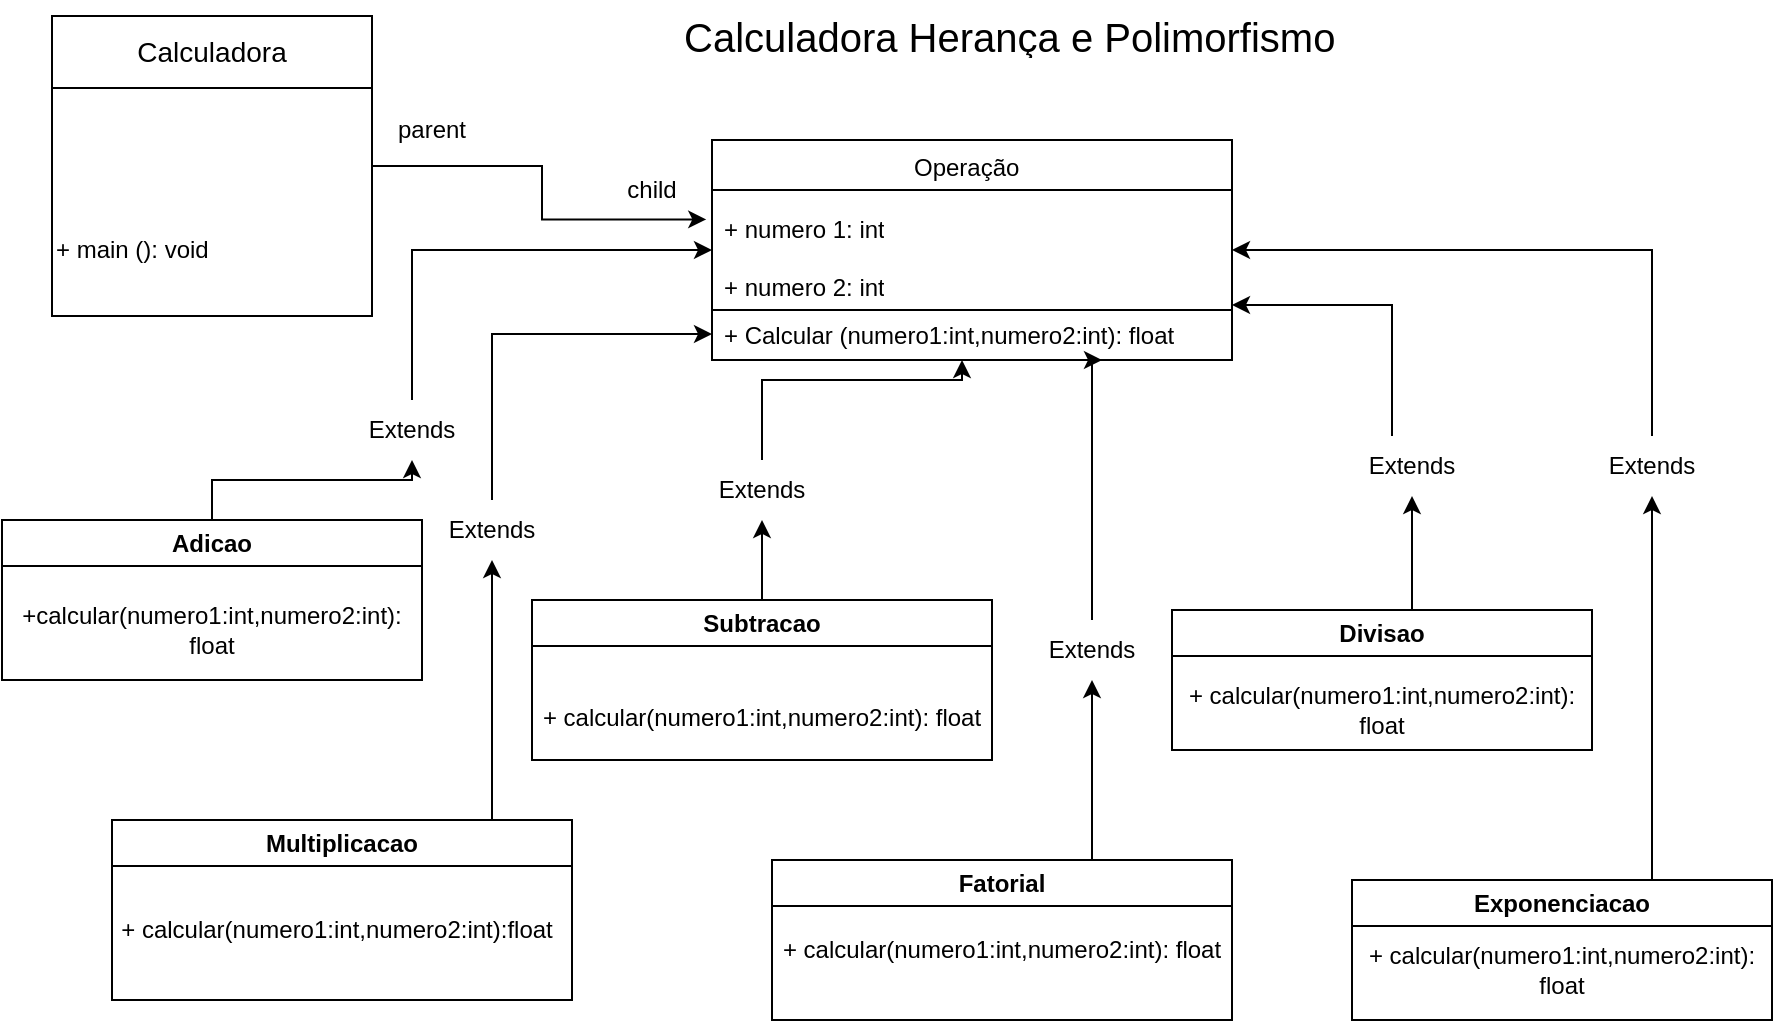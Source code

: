 <mxfile version="21.1.5" type="google">
  <diagram name="Página-1" id="JitoqBSqcaN8j0vDBjs7">
    <mxGraphModel dx="1096" dy="276" grid="1" gridSize="10" guides="1" tooltips="1" connect="1" arrows="1" fold="1" page="1" pageScale="1" pageWidth="1169" pageHeight="827" math="0" shadow="0">
      <root>
        <mxCell id="0" />
        <mxCell id="1" parent="0" />
        <mxCell id="wFfAjpzP0tCW5-WHGNMk-9" value="Adicao" style="swimlane;whiteSpace=wrap;html=1;" vertex="1" parent="1">
          <mxGeometry x="135" y="360" width="210" height="80" as="geometry" />
        </mxCell>
        <mxCell id="wFfAjpzP0tCW5-WHGNMk-11" value="+calcular(numero1:int,numero2:int): float" style="text;html=1;strokeColor=none;fillColor=none;align=center;verticalAlign=middle;whiteSpace=wrap;rounded=0;" vertex="1" parent="wFfAjpzP0tCW5-WHGNMk-9">
          <mxGeometry y="40" width="210" height="30" as="geometry" />
        </mxCell>
        <mxCell id="uBGwrHAVaLRpdLeFyeM2-25" value="Calculadora Herança e Polimorfismo" style="text;strokeColor=none;fillColor=none;align=left;verticalAlign=top;spacingLeft=4;spacingRight=4;overflow=hidden;rotatable=0;points=[[0,0.5],[1,0.5]];portConstraint=eastwest;whiteSpace=wrap;html=1;fontSize=20;" parent="1" vertex="1">
          <mxGeometry x="470" y="100" width="340" height="26" as="geometry" />
        </mxCell>
        <mxCell id="uBGwrHAVaLRpdLeFyeM2-30" value="" style="verticalLabelPosition=top;verticalAlign=bottom;shape=process;whiteSpace=wrap;rounded=0;size=0.23;arcSize=6;direction=south;glass=0;html=1;labelPosition=center;align=center;" parent="1" vertex="1">
          <mxGeometry x="490" y="170" width="260" height="110" as="geometry" />
        </mxCell>
        <mxCell id="uBGwrHAVaLRpdLeFyeM2-31" value="Operação" style="text;strokeColor=none;fillColor=none;align=left;verticalAlign=top;spacingLeft=4;spacingRight=4;overflow=hidden;rotatable=0;points=[[0,0.5],[1,0.5]];portConstraint=eastwest;whiteSpace=wrap;html=1;" parent="1" vertex="1">
          <mxGeometry x="585" y="170" width="70" height="26" as="geometry" />
        </mxCell>
        <mxCell id="uBGwrHAVaLRpdLeFyeM2-32" value="+ numero 1: int&lt;br&gt;&lt;br&gt;+ numero 2: int" style="text;strokeColor=none;fillColor=none;align=left;verticalAlign=top;spacingLeft=4;spacingRight=4;overflow=hidden;rotatable=0;points=[[0,0.5],[1,0.5]];portConstraint=eastwest;whiteSpace=wrap;html=1;" parent="1" vertex="1">
          <mxGeometry x="490" y="201" width="160" height="48" as="geometry" />
        </mxCell>
        <mxCell id="uBGwrHAVaLRpdLeFyeM2-33" value="+ Calcular (numero1:int,numero2:int): float" style="text;strokeColor=none;fillColor=none;align=left;verticalAlign=top;spacingLeft=4;spacingRight=4;overflow=hidden;rotatable=0;points=[[0,0.5],[1,0.5]];portConstraint=eastwest;whiteSpace=wrap;html=1;" parent="1" vertex="1">
          <mxGeometry x="490" y="254" width="250" height="26" as="geometry" />
        </mxCell>
        <mxCell id="wFfAjpzP0tCW5-WHGNMk-18" value="" style="edgeStyle=orthogonalEdgeStyle;rounded=0;orthogonalLoop=1;jettySize=auto;html=1;entryX=-0.018;entryY=0.181;entryDx=0;entryDy=0;entryPerimeter=0;" edge="1" parent="1" source="uBGwrHAVaLRpdLeFyeM2-40" target="uBGwrHAVaLRpdLeFyeM2-32">
          <mxGeometry relative="1" as="geometry">
            <mxPoint x="480" y="211" as="targetPoint" />
          </mxGeometry>
        </mxCell>
        <mxCell id="uBGwrHAVaLRpdLeFyeM2-40" value="Calculadora" style="swimlane;childLayout=stackLayout;horizontal=1;startSize=36;horizontalStack=0;rounded=0;fontSize=14;fontStyle=0;strokeWidth=1;resizeParent=0;resizeLast=1;shadow=0;align=center;arcSize=4;whiteSpace=wrap;html=1;fontColor=default;strokeColor=default;" parent="1" vertex="1">
          <mxGeometry x="160" y="108" width="160" height="150" as="geometry" />
        </mxCell>
        <mxCell id="wFfAjpzP0tCW5-WHGNMk-2" value="+ main (): void" style="text;html=1;strokeColor=none;fillColor=none;align=left;verticalAlign=bottom;whiteSpace=wrap;rounded=0;" vertex="1" parent="uBGwrHAVaLRpdLeFyeM2-40">
          <mxGeometry y="36" width="160" height="90" as="geometry" />
        </mxCell>
        <mxCell id="uBGwrHAVaLRpdLeFyeM2-41" value="&lt;div style=&quot;line-height: 190%;&quot;&gt;&lt;br&gt;&lt;/div&gt;" style="align=left;strokeColor=none;fillColor=none;spacingLeft=4;fontSize=12;verticalAlign=top;resizable=0;rotatable=0;part=1;html=1;" parent="uBGwrHAVaLRpdLeFyeM2-40" vertex="1">
          <mxGeometry y="126" width="160" height="84" as="geometry" />
        </mxCell>
        <mxCell id="uBGwrHAVaLRpdLeFyeM2-42" value="+ main(): void" style="text;strokeColor=none;fillColor=none;align=left;verticalAlign=top;spacingLeft=4;spacingRight=4;overflow=hidden;rotatable=0;points=[[0,0.5],[1,0.5]];portConstraint=eastwest;whiteSpace=wrap;html=1;" parent="uBGwrHAVaLRpdLeFyeM2-40" vertex="1">
          <mxGeometry y="210" width="160" height="-60" as="geometry" />
        </mxCell>
        <mxCell id="wFfAjpzP0tCW5-WHGNMk-23" value="" style="edgeStyle=orthogonalEdgeStyle;rounded=0;orthogonalLoop=1;jettySize=auto;html=1;" edge="1" parent="1" source="wFfAjpzP0tCW5-WHGNMk-54" target="uBGwrHAVaLRpdLeFyeM2-33">
          <mxGeometry relative="1" as="geometry">
            <Array as="points">
              <mxPoint x="515" y="290" />
            </Array>
          </mxGeometry>
        </mxCell>
        <mxCell id="wFfAjpzP0tCW5-WHGNMk-56" value="" style="edgeStyle=orthogonalEdgeStyle;rounded=0;orthogonalLoop=1;jettySize=auto;html=1;" edge="1" parent="1" source="wFfAjpzP0tCW5-WHGNMk-12" target="wFfAjpzP0tCW5-WHGNMk-54">
          <mxGeometry relative="1" as="geometry" />
        </mxCell>
        <mxCell id="wFfAjpzP0tCW5-WHGNMk-12" value="Subtracao" style="swimlane;whiteSpace=wrap;html=1;" vertex="1" parent="1">
          <mxGeometry x="400" y="400" width="230" height="80" as="geometry" />
        </mxCell>
        <mxCell id="wFfAjpzP0tCW5-WHGNMk-13" value="+ calcular(numero1:int,numero2:int): float" style="text;html=1;strokeColor=none;fillColor=none;align=center;verticalAlign=middle;whiteSpace=wrap;rounded=0;" vertex="1" parent="wFfAjpzP0tCW5-WHGNMk-12">
          <mxGeometry y="44" width="230" height="30" as="geometry" />
        </mxCell>
        <mxCell id="wFfAjpzP0tCW5-WHGNMk-25" value="" style="edgeStyle=orthogonalEdgeStyle;rounded=0;orthogonalLoop=1;jettySize=auto;html=1;entryX=0;entryY=0.5;entryDx=0;entryDy=0;" edge="1" parent="1" source="wFfAjpzP0tCW5-WHGNMk-50" target="uBGwrHAVaLRpdLeFyeM2-33">
          <mxGeometry relative="1" as="geometry">
            <mxPoint x="380" y="280" as="targetPoint" />
            <Array as="points">
              <mxPoint x="380" y="267" />
            </Array>
          </mxGeometry>
        </mxCell>
        <mxCell id="wFfAjpzP0tCW5-WHGNMk-53" value="" style="edgeStyle=orthogonalEdgeStyle;rounded=0;orthogonalLoop=1;jettySize=auto;html=1;entryX=0.5;entryY=1;entryDx=0;entryDy=0;" edge="1" parent="1" source="wFfAjpzP0tCW5-WHGNMk-14" target="wFfAjpzP0tCW5-WHGNMk-50">
          <mxGeometry relative="1" as="geometry">
            <mxPoint x="380" y="470" as="targetPoint" />
            <Array as="points">
              <mxPoint x="380" y="470" />
              <mxPoint x="380" y="470" />
            </Array>
          </mxGeometry>
        </mxCell>
        <mxCell id="wFfAjpzP0tCW5-WHGNMk-14" value="Multiplicacao" style="swimlane;whiteSpace=wrap;html=1;" vertex="1" parent="1">
          <mxGeometry x="190" y="510" width="230" height="90" as="geometry" />
        </mxCell>
        <mxCell id="wFfAjpzP0tCW5-WHGNMk-15" value="+ calcular(numero1:int,numero2:int):float" style="text;html=1;strokeColor=none;fillColor=none;align=center;verticalAlign=middle;whiteSpace=wrap;rounded=0;" vertex="1" parent="wFfAjpzP0tCW5-WHGNMk-14">
          <mxGeometry x="-5" y="40" width="235" height="30" as="geometry" />
        </mxCell>
        <mxCell id="wFfAjpzP0tCW5-WHGNMk-66" value="" style="edgeStyle=orthogonalEdgeStyle;rounded=0;orthogonalLoop=1;jettySize=auto;html=1;" edge="1" parent="1" source="wFfAjpzP0tCW5-WHGNMk-16" target="wFfAjpzP0tCW5-WHGNMk-60">
          <mxGeometry relative="1" as="geometry">
            <Array as="points">
              <mxPoint x="840" y="390" />
              <mxPoint x="840" y="390" />
            </Array>
          </mxGeometry>
        </mxCell>
        <mxCell id="wFfAjpzP0tCW5-WHGNMk-16" value="Divisao" style="swimlane;whiteSpace=wrap;html=1;" vertex="1" parent="1">
          <mxGeometry x="720" y="405" width="210" height="70" as="geometry" />
        </mxCell>
        <mxCell id="wFfAjpzP0tCW5-WHGNMk-28" value="+ calcular(numero1:int,numero2:int): float" style="text;html=1;strokeColor=none;fillColor=none;align=center;verticalAlign=middle;whiteSpace=wrap;rounded=0;" vertex="1" parent="wFfAjpzP0tCW5-WHGNMk-16">
          <mxGeometry y="35" width="210" height="30" as="geometry" />
        </mxCell>
        <mxCell id="wFfAjpzP0tCW5-WHGNMk-37" value="" style="edgeStyle=orthogonalEdgeStyle;rounded=0;orthogonalLoop=1;jettySize=auto;html=1;entryX=1;entryY=0.25;entryDx=0;entryDy=0;" edge="1" parent="1" source="wFfAjpzP0tCW5-WHGNMk-57" target="uBGwrHAVaLRpdLeFyeM2-30">
          <mxGeometry relative="1" as="geometry">
            <mxPoint x="650" y="300" as="targetPoint" />
            <Array as="points">
              <mxPoint x="680" y="320" />
              <mxPoint x="680" y="320" />
            </Array>
          </mxGeometry>
        </mxCell>
        <mxCell id="wFfAjpzP0tCW5-WHGNMk-59" value="" style="edgeStyle=orthogonalEdgeStyle;rounded=0;orthogonalLoop=1;jettySize=auto;html=1;" edge="1" parent="1" source="wFfAjpzP0tCW5-WHGNMk-34" target="wFfAjpzP0tCW5-WHGNMk-57">
          <mxGeometry relative="1" as="geometry">
            <Array as="points">
              <mxPoint x="680" y="510" />
              <mxPoint x="680" y="510" />
            </Array>
          </mxGeometry>
        </mxCell>
        <mxCell id="wFfAjpzP0tCW5-WHGNMk-34" value="Fatorial" style="swimlane;whiteSpace=wrap;html=1;" vertex="1" parent="1">
          <mxGeometry x="520" y="530" width="230" height="80" as="geometry" />
        </mxCell>
        <mxCell id="wFfAjpzP0tCW5-WHGNMk-35" value="+ calcular(numero1:int,numero2:int): float" style="text;html=1;strokeColor=none;fillColor=none;align=center;verticalAlign=middle;whiteSpace=wrap;rounded=0;" vertex="1" parent="wFfAjpzP0tCW5-WHGNMk-34">
          <mxGeometry y="30" width="230" height="30" as="geometry" />
        </mxCell>
        <mxCell id="wFfAjpzP0tCW5-WHGNMk-69" value="" style="edgeStyle=orthogonalEdgeStyle;rounded=0;orthogonalLoop=1;jettySize=auto;html=1;entryX=0.5;entryY=1;entryDx=0;entryDy=0;" edge="1" parent="1" source="wFfAjpzP0tCW5-WHGNMk-38" target="wFfAjpzP0tCW5-WHGNMk-67">
          <mxGeometry relative="1" as="geometry">
            <Array as="points">
              <mxPoint x="960" y="430" />
              <mxPoint x="960" y="430" />
            </Array>
          </mxGeometry>
        </mxCell>
        <mxCell id="wFfAjpzP0tCW5-WHGNMk-38" value="Exponenciacao" style="swimlane;whiteSpace=wrap;html=1;" vertex="1" parent="1">
          <mxGeometry x="810" y="540" width="210" height="70" as="geometry" />
        </mxCell>
        <mxCell id="wFfAjpzP0tCW5-WHGNMk-39" value="+ calcular(numero1:int,numero2:int): float" style="text;html=1;strokeColor=none;fillColor=none;align=center;verticalAlign=middle;whiteSpace=wrap;rounded=0;" vertex="1" parent="wFfAjpzP0tCW5-WHGNMk-38">
          <mxGeometry y="30" width="210" height="30" as="geometry" />
        </mxCell>
        <mxCell id="wFfAjpzP0tCW5-WHGNMk-44" value="child" style="text;html=1;strokeColor=none;fillColor=none;align=center;verticalAlign=middle;whiteSpace=wrap;rounded=0;" vertex="1" parent="1">
          <mxGeometry x="430" y="180" width="60" height="30" as="geometry" />
        </mxCell>
        <mxCell id="wFfAjpzP0tCW5-WHGNMk-47" value="parent" style="text;html=1;strokeColor=none;fillColor=none;align=center;verticalAlign=middle;whiteSpace=wrap;rounded=0;" vertex="1" parent="1">
          <mxGeometry x="320" y="150" width="60" height="30" as="geometry" />
        </mxCell>
        <mxCell id="wFfAjpzP0tCW5-WHGNMk-49" value="" style="edgeStyle=orthogonalEdgeStyle;rounded=0;orthogonalLoop=1;jettySize=auto;html=1;exitX=0.5;exitY=0;exitDx=0;exitDy=0;" edge="1" parent="1" source="wFfAjpzP0tCW5-WHGNMk-9" target="wFfAjpzP0tCW5-WHGNMk-48">
          <mxGeometry relative="1" as="geometry">
            <mxPoint x="240" y="360" as="sourcePoint" />
            <mxPoint x="620" y="280" as="targetPoint" />
          </mxGeometry>
        </mxCell>
        <mxCell id="wFfAjpzP0tCW5-WHGNMk-52" value="" style="edgeStyle=orthogonalEdgeStyle;rounded=0;orthogonalLoop=1;jettySize=auto;html=1;entryX=0;entryY=0.5;entryDx=0;entryDy=0;" edge="1" parent="1" source="wFfAjpzP0tCW5-WHGNMk-48" target="uBGwrHAVaLRpdLeFyeM2-32">
          <mxGeometry relative="1" as="geometry">
            <mxPoint x="320" y="210" as="targetPoint" />
            <Array as="points">
              <mxPoint x="340" y="225" />
            </Array>
          </mxGeometry>
        </mxCell>
        <mxCell id="wFfAjpzP0tCW5-WHGNMk-48" value="Extends" style="text;html=1;strokeColor=none;fillColor=none;align=center;verticalAlign=middle;whiteSpace=wrap;rounded=0;" vertex="1" parent="1">
          <mxGeometry x="310" y="300" width="60" height="30" as="geometry" />
        </mxCell>
        <mxCell id="wFfAjpzP0tCW5-WHGNMk-50" value="Extends" style="text;html=1;strokeColor=none;fillColor=none;align=center;verticalAlign=middle;whiteSpace=wrap;rounded=0;" vertex="1" parent="1">
          <mxGeometry x="350" y="350" width="60" height="30" as="geometry" />
        </mxCell>
        <mxCell id="wFfAjpzP0tCW5-WHGNMk-54" value="Extends" style="text;html=1;strokeColor=none;fillColor=none;align=center;verticalAlign=middle;whiteSpace=wrap;rounded=0;" vertex="1" parent="1">
          <mxGeometry x="485" y="330" width="60" height="30" as="geometry" />
        </mxCell>
        <mxCell id="wFfAjpzP0tCW5-WHGNMk-57" value="Extends" style="text;html=1;strokeColor=none;fillColor=none;align=center;verticalAlign=middle;whiteSpace=wrap;rounded=0;" vertex="1" parent="1">
          <mxGeometry x="650" y="410" width="60" height="30" as="geometry" />
        </mxCell>
        <mxCell id="wFfAjpzP0tCW5-WHGNMk-63" value="" style="edgeStyle=orthogonalEdgeStyle;rounded=0;orthogonalLoop=1;jettySize=auto;html=1;entryX=0.75;entryY=0;entryDx=0;entryDy=0;" edge="1" parent="1" source="wFfAjpzP0tCW5-WHGNMk-60" target="uBGwrHAVaLRpdLeFyeM2-30">
          <mxGeometry relative="1" as="geometry">
            <mxPoint x="820" y="259" as="targetPoint" />
            <Array as="points">
              <mxPoint x="830" y="252" />
            </Array>
          </mxGeometry>
        </mxCell>
        <mxCell id="wFfAjpzP0tCW5-WHGNMk-60" value="Extends" style="text;html=1;strokeColor=none;fillColor=none;align=center;verticalAlign=middle;whiteSpace=wrap;rounded=0;" vertex="1" parent="1">
          <mxGeometry x="810" y="318" width="60" height="30" as="geometry" />
        </mxCell>
        <mxCell id="wFfAjpzP0tCW5-WHGNMk-71" value="" style="edgeStyle=orthogonalEdgeStyle;rounded=0;orthogonalLoop=1;jettySize=auto;html=1;exitX=0.5;exitY=0;exitDx=0;exitDy=0;entryX=0.5;entryY=0;entryDx=0;entryDy=0;" edge="1" parent="1" source="wFfAjpzP0tCW5-WHGNMk-67" target="uBGwrHAVaLRpdLeFyeM2-30">
          <mxGeometry relative="1" as="geometry">
            <mxPoint x="950" y="210" as="targetPoint" />
            <Array as="points">
              <mxPoint x="960" y="225" />
            </Array>
          </mxGeometry>
        </mxCell>
        <mxCell id="wFfAjpzP0tCW5-WHGNMk-67" value="Extends" style="text;html=1;strokeColor=none;fillColor=none;align=center;verticalAlign=middle;whiteSpace=wrap;rounded=0;" vertex="1" parent="1">
          <mxGeometry x="930" y="318" width="60" height="30" as="geometry" />
        </mxCell>
      </root>
    </mxGraphModel>
  </diagram>
</mxfile>
